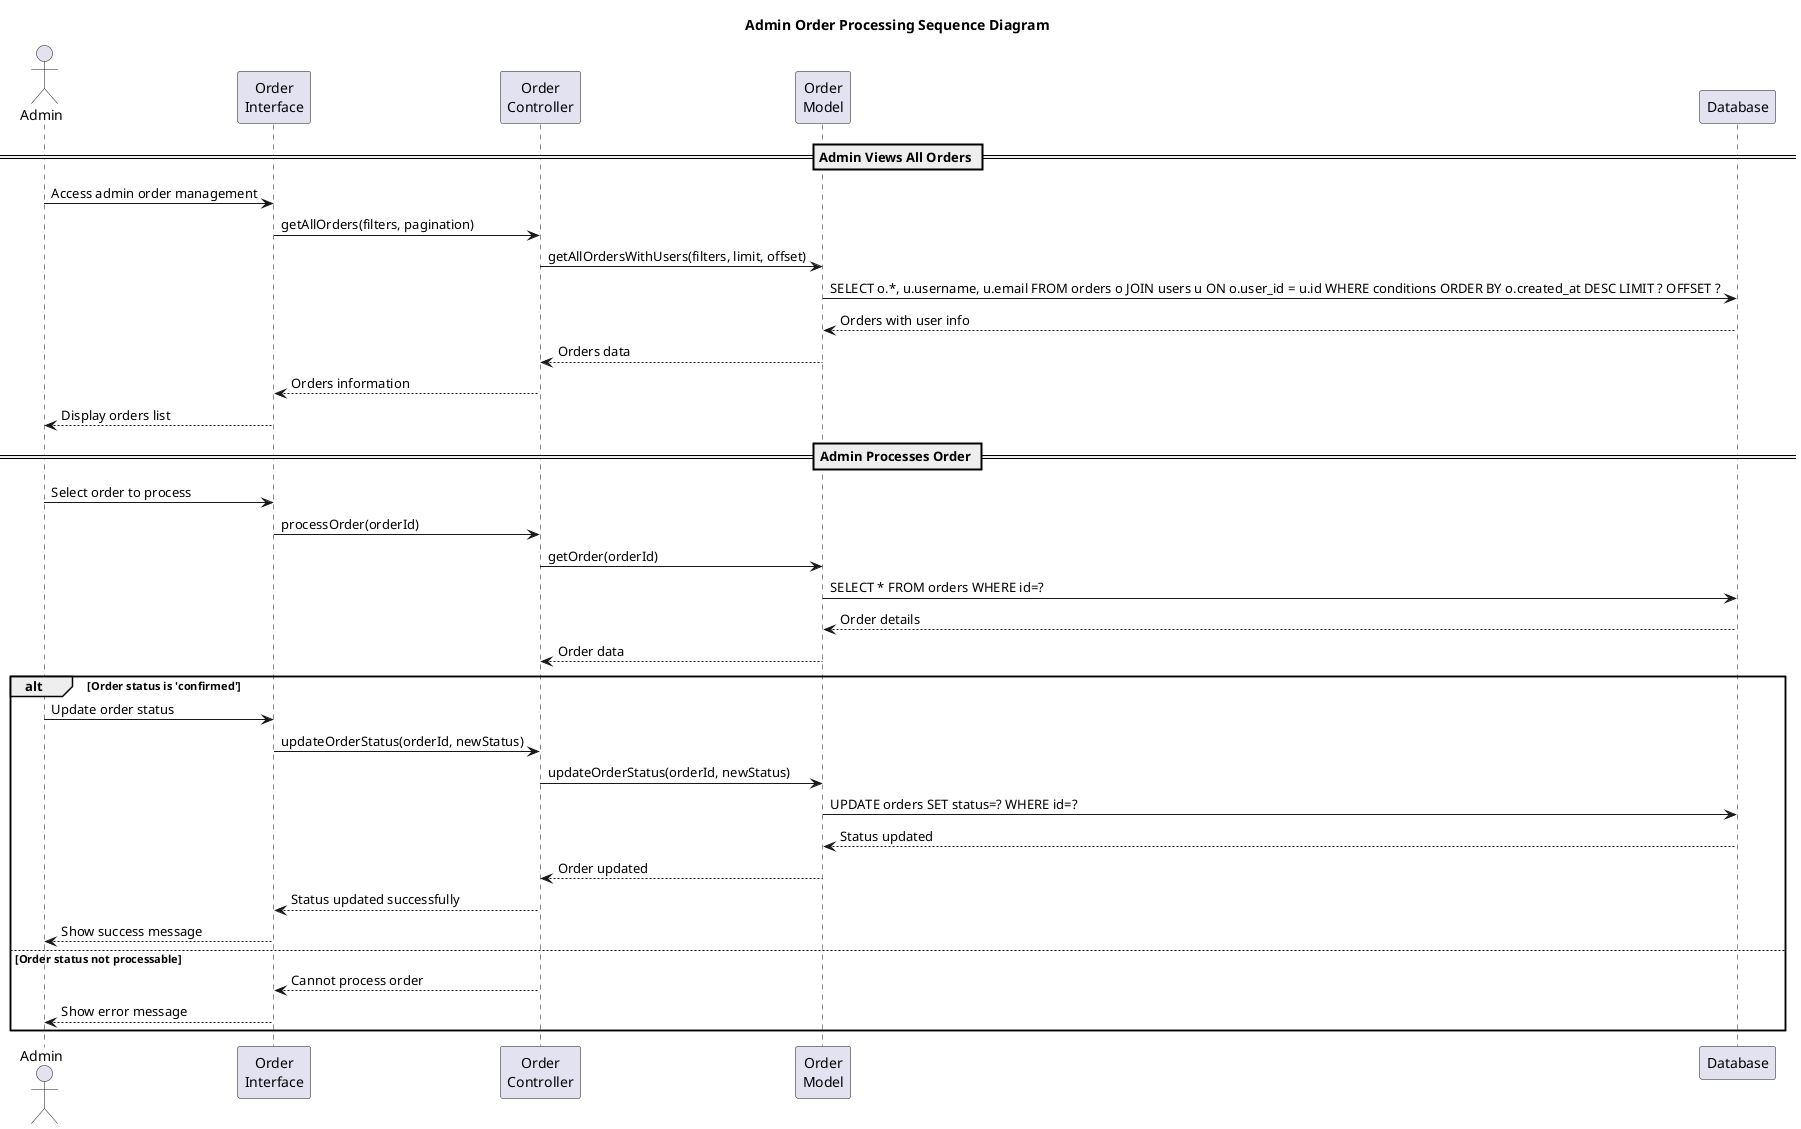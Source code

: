 @startuml admin-order-processing-sequence
title Admin Order Processing Sequence Diagram

actor Admin
participant "Order\nInterface" as OrderUI
participant "Order\nController" as OrderController
participant "Order\nModel" as OrderModel
participant "Database" as DB

== Admin Views All Orders ==
Admin -> OrderUI: Access admin order management
OrderUI -> OrderController: getAllOrders(filters, pagination)

OrderController -> OrderModel: getAllOrdersWithUsers(filters, limit, offset)
OrderModel -> DB: SELECT o.*, u.username, u.email FROM orders o JOIN users u ON o.user_id = u.id WHERE conditions ORDER BY o.created_at DESC LIMIT ? OFFSET ?
DB --> OrderModel: Orders with user info
OrderModel --> OrderController: Orders data

OrderController --> OrderUI: Orders information
OrderUI --> Admin: Display orders list

== Admin Processes Order ==
Admin -> OrderUI: Select order to process
OrderUI -> OrderController: processOrder(orderId)

OrderController -> OrderModel: getOrder(orderId)
OrderModel -> DB: SELECT * FROM orders WHERE id=?
DB --> OrderModel: Order details
OrderModel --> OrderController: Order data

alt Order status is 'confirmed'
    Admin -> OrderUI: Update order status
    OrderUI -> OrderController: updateOrderStatus(orderId, newStatus)
    
    OrderController -> OrderModel: updateOrderStatus(orderId, newStatus)
    OrderModel -> DB: UPDATE orders SET status=? WHERE id=?
    DB --> OrderModel: Status updated
    OrderModel --> OrderController: Order updated
    
    OrderController --> OrderUI: Status updated successfully
    OrderUI --> Admin: Show success message
    
else Order status not processable
    OrderController --> OrderUI: Cannot process order
    OrderUI --> Admin: Show error message
end

@enduml
